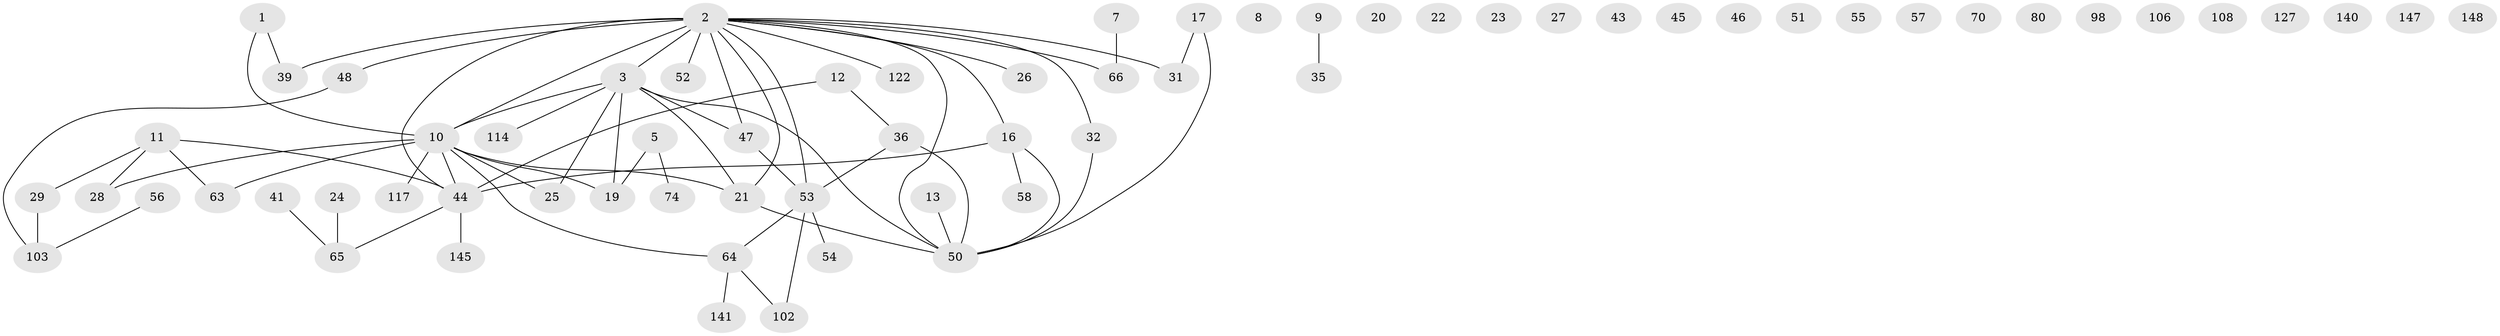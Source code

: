 // original degree distribution, {2: 0.2550335570469799, 6: 0.013422818791946308, 7: 0.006711409395973154, 5: 0.06040268456375839, 1: 0.28187919463087246, 3: 0.174496644295302, 0: 0.12080536912751678, 4: 0.087248322147651}
// Generated by graph-tools (version 1.1) at 2025/16/03/04/25 18:16:40]
// undirected, 66 vertices, 66 edges
graph export_dot {
graph [start="1"]
  node [color=gray90,style=filled];
  1;
  2 [super="+6+125+96+18+75+33"];
  3 [super="+121+4+95+42+38"];
  5 [super="+107"];
  7;
  8;
  9;
  10 [super="+83+14+76+77"];
  11 [super="+126"];
  12 [super="+87+37"];
  13 [super="+144"];
  16 [super="+62+90"];
  17 [super="+111"];
  19 [super="+68"];
  20;
  21 [super="+73+34"];
  22;
  23;
  24;
  25 [super="+60"];
  26 [super="+30"];
  27;
  28;
  29;
  31 [super="+69"];
  32 [super="+78"];
  35 [super="+61"];
  36 [super="+115+132"];
  39 [super="+81"];
  41;
  43;
  44 [super="+89+86"];
  45 [super="+99"];
  46;
  47;
  48;
  50 [super="+82+93"];
  51;
  52 [super="+104"];
  53 [super="+100+59"];
  54;
  55;
  56;
  57;
  58 [super="+85+94"];
  63 [super="+91"];
  64 [super="+133"];
  65 [super="+116+72+67"];
  66 [super="+71"];
  70;
  74;
  80;
  98;
  102;
  103 [super="+128"];
  106 [super="+146"];
  108;
  114;
  117 [super="+137+118"];
  122;
  127;
  140;
  141;
  145;
  147;
  148;
  1 -- 39;
  1 -- 10;
  2 -- 66;
  2 -- 122;
  2 -- 31;
  2 -- 47;
  2 -- 3 [weight=4];
  2 -- 21;
  2 -- 50;
  2 -- 39;
  2 -- 48;
  2 -- 32;
  2 -- 44 [weight=2];
  2 -- 53;
  2 -- 52;
  2 -- 16;
  2 -- 26;
  2 -- 10;
  3 -- 47;
  3 -- 114;
  3 -- 19;
  3 -- 21;
  3 -- 50;
  3 -- 25;
  3 -- 10 [weight=2];
  5 -- 74;
  5 -- 19;
  7 -- 66;
  9 -- 35;
  10 -- 64;
  10 -- 63;
  10 -- 19;
  10 -- 21;
  10 -- 117 [weight=2];
  10 -- 25;
  10 -- 44;
  10 -- 28;
  11 -- 28;
  11 -- 29;
  11 -- 44;
  11 -- 63;
  12 -- 44;
  12 -- 36;
  13 -- 50;
  16 -- 58;
  16 -- 44;
  16 -- 50;
  17 -- 50;
  17 -- 31;
  21 -- 50;
  24 -- 65;
  29 -- 103;
  32 -- 50;
  36 -- 50;
  36 -- 53;
  41 -- 65;
  44 -- 145;
  44 -- 65;
  47 -- 53;
  48 -- 103;
  53 -- 64;
  53 -- 54;
  53 -- 102;
  56 -- 103;
  64 -- 102;
  64 -- 141;
}
